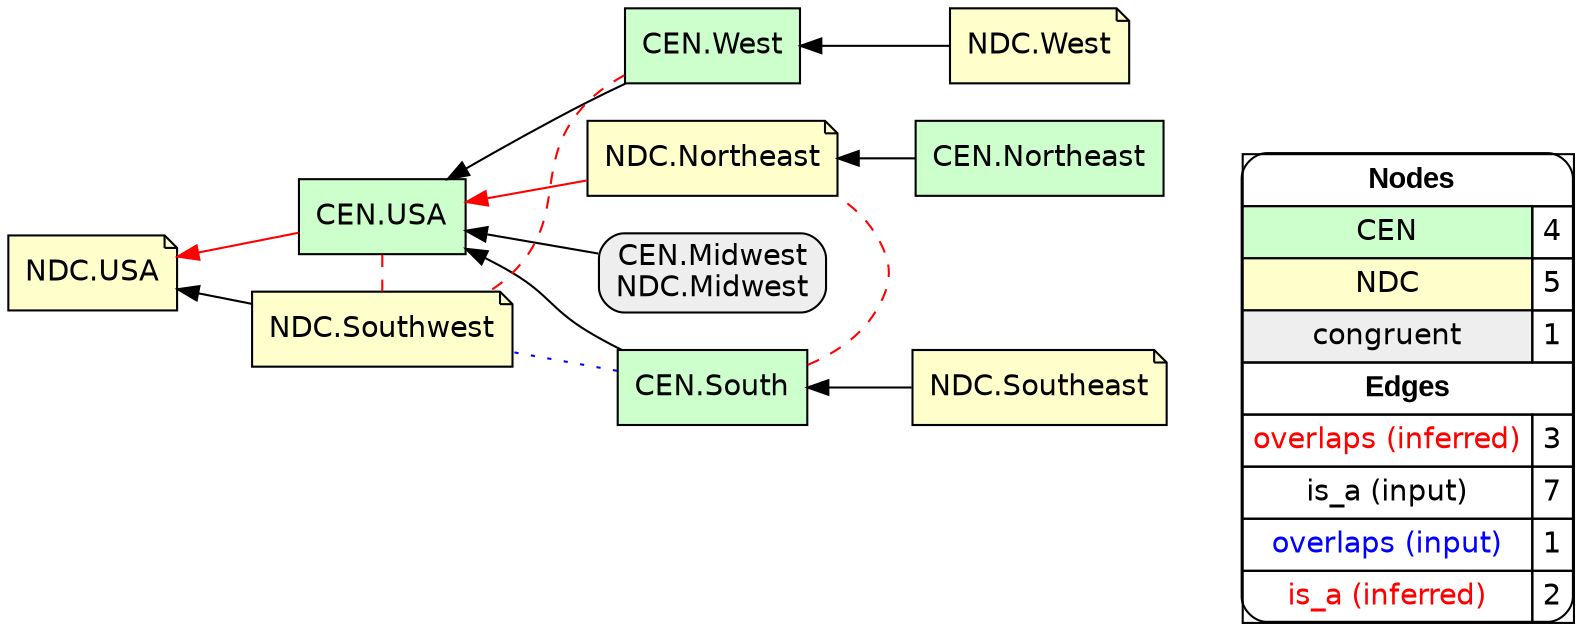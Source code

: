 digraph{
rankdir=RL
node[shape=box style=filled fillcolor="#CCFFCC" fontname="helvetica"] 
"CEN.South"
"CEN.USA"
"CEN.West"
"CEN.Northeast"
node[shape=note style=filled fillcolor="#FFFFCC" fontname="helvetica"] 
"NDC.USA"
"NDC.Northeast"
"NDC.Southwest"
"NDC.Southeast"
"NDC.West"
node[shape=box style="filled,rounded" fillcolor="#EEEEEE" fontname="helvetica"] 
"CEN.Midwest\nNDC.Midwest"
edge[arrowhead=none style=dashed color="#FF0000" constraint=false penwidth=1]
"CEN.West" -> "NDC.Southwest"
"CEN.South" -> "NDC.Northeast"
"CEN.USA" -> "NDC.Southwest"
edge[arrowhead=normal style=dotted color="#000000" constraint=true penwidth=1]
edge[arrowhead=normal style=solid color="#000000" constraint=true penwidth=1]
"NDC.Southeast" -> "CEN.South"
"NDC.Southwest" -> "NDC.USA"
"CEN.Northeast" -> "NDC.Northeast"
"CEN.South" -> "CEN.USA"
"CEN.Midwest\nNDC.Midwest" -> "CEN.USA"
"CEN.West" -> "CEN.USA"
"NDC.West" -> "CEN.West"
edge[arrowhead=none style=dotted color="#0000FF" constraint=false penwidth=1]
"CEN.South" -> "NDC.Southwest"
edge[arrowhead=normal style=solid color="#FF0000" constraint=true penwidth=1]
"NDC.Northeast" -> "CEN.USA"
"CEN.USA" -> "NDC.USA"
node[shape=box] 
{rank=source Legend [fillcolor= white margin=0 label=< 
 <TABLE BORDER="0" CELLBORDER="1" CELLSPACING="0" CELLPADDING="4"> 
<TR> <TD COLSPAN="2"><font face="Arial Black"> Nodes</font></TD> </TR> 
<TR> 
 <TD bgcolor="#CCFFCC" fontname="helvetica">CEN</TD> 
 <TD>4</TD> 
 </TR> 
<TR> 
 <TD bgcolor="#FFFFCC" fontname="helvetica">NDC</TD> 
 <TD>5</TD> 
 </TR> 
<TR> 
 <TD bgcolor="#EEEEEE" fontname="helvetica">congruent</TD> 
 <TD>1</TD> 
 </TR> 
<TR> <TD COLSPAN="2"><font face = "Arial Black"> Edges </font></TD> </TR> 
<TR> 
 <TD><font color ="#FF0000">overlaps (inferred)</font></TD><TD>3</TD>
</TR>
<TR> 
 <TD><font color ="#000000">is_a (input)</font></TD><TD>7</TD>
</TR>
<TR> 
 <TD><font color ="#0000FF">overlaps (input)</font></TD><TD>1</TD>
</TR>
<TR> 
 <TD><font color ="#FF0000">is_a (inferred)</font></TD><TD>2</TD>
</TR>
</TABLE> 
 >] } 
}